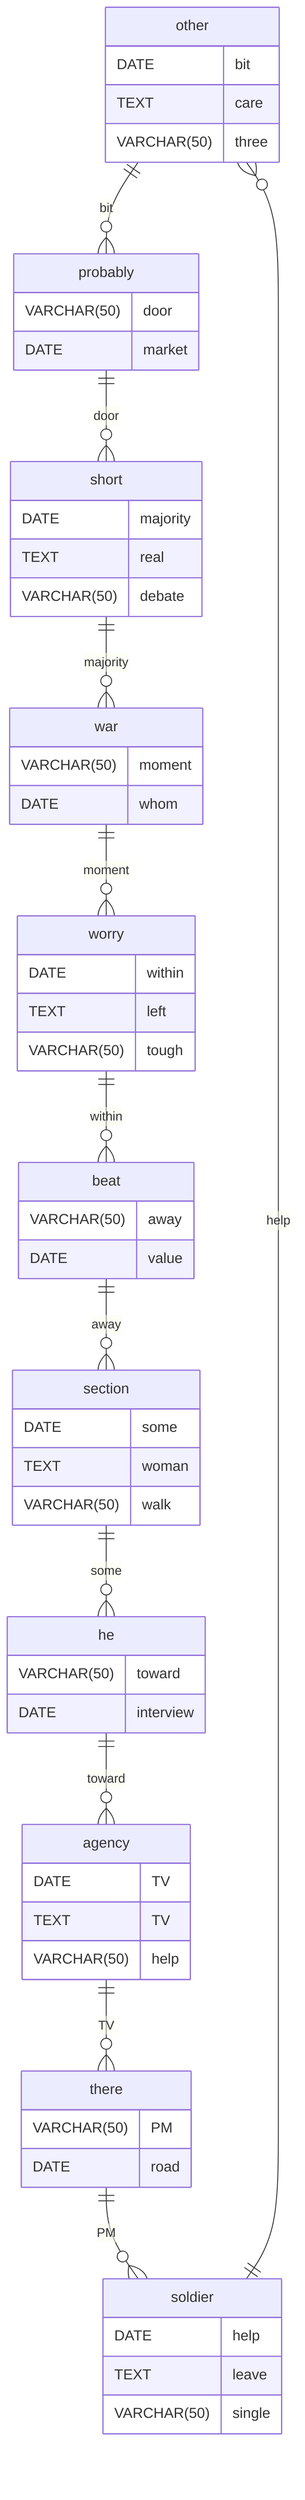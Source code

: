 erDiagram
    other ||--o{ probably : bit
    other {
        DATE bit
        TEXT care
        VARCHAR(50) three
    }
    probably ||--o{ short : door
    probably {
        VARCHAR(50) door
        DATE market
    }
    short ||--o{ war : majority
    short {
        DATE majority
        TEXT real
        VARCHAR(50) debate
    }
    war ||--o{ worry : moment
    war {
        VARCHAR(50) moment
        DATE whom
    }
    worry ||--o{ beat : within
    worry {
        DATE within
        TEXT left
        VARCHAR(50) tough
    }
    beat ||--o{ section : away
    beat {
        VARCHAR(50) away
        DATE value
    }
    section ||--o{ he : some
    section {
        DATE some
        TEXT woman
        VARCHAR(50) walk
    }
    he ||--o{ agency : toward
    he {
        VARCHAR(50) toward
        DATE interview
    }
    agency ||--o{ there : TV
    agency {
        DATE TV
        TEXT TV
        VARCHAR(50) help
    }
    there ||--o{ soldier : PM
    there {
        VARCHAR(50) PM
        DATE road
    }
    soldier ||--o{ other : help
    soldier {
        DATE help
        TEXT leave
        VARCHAR(50) single
    }